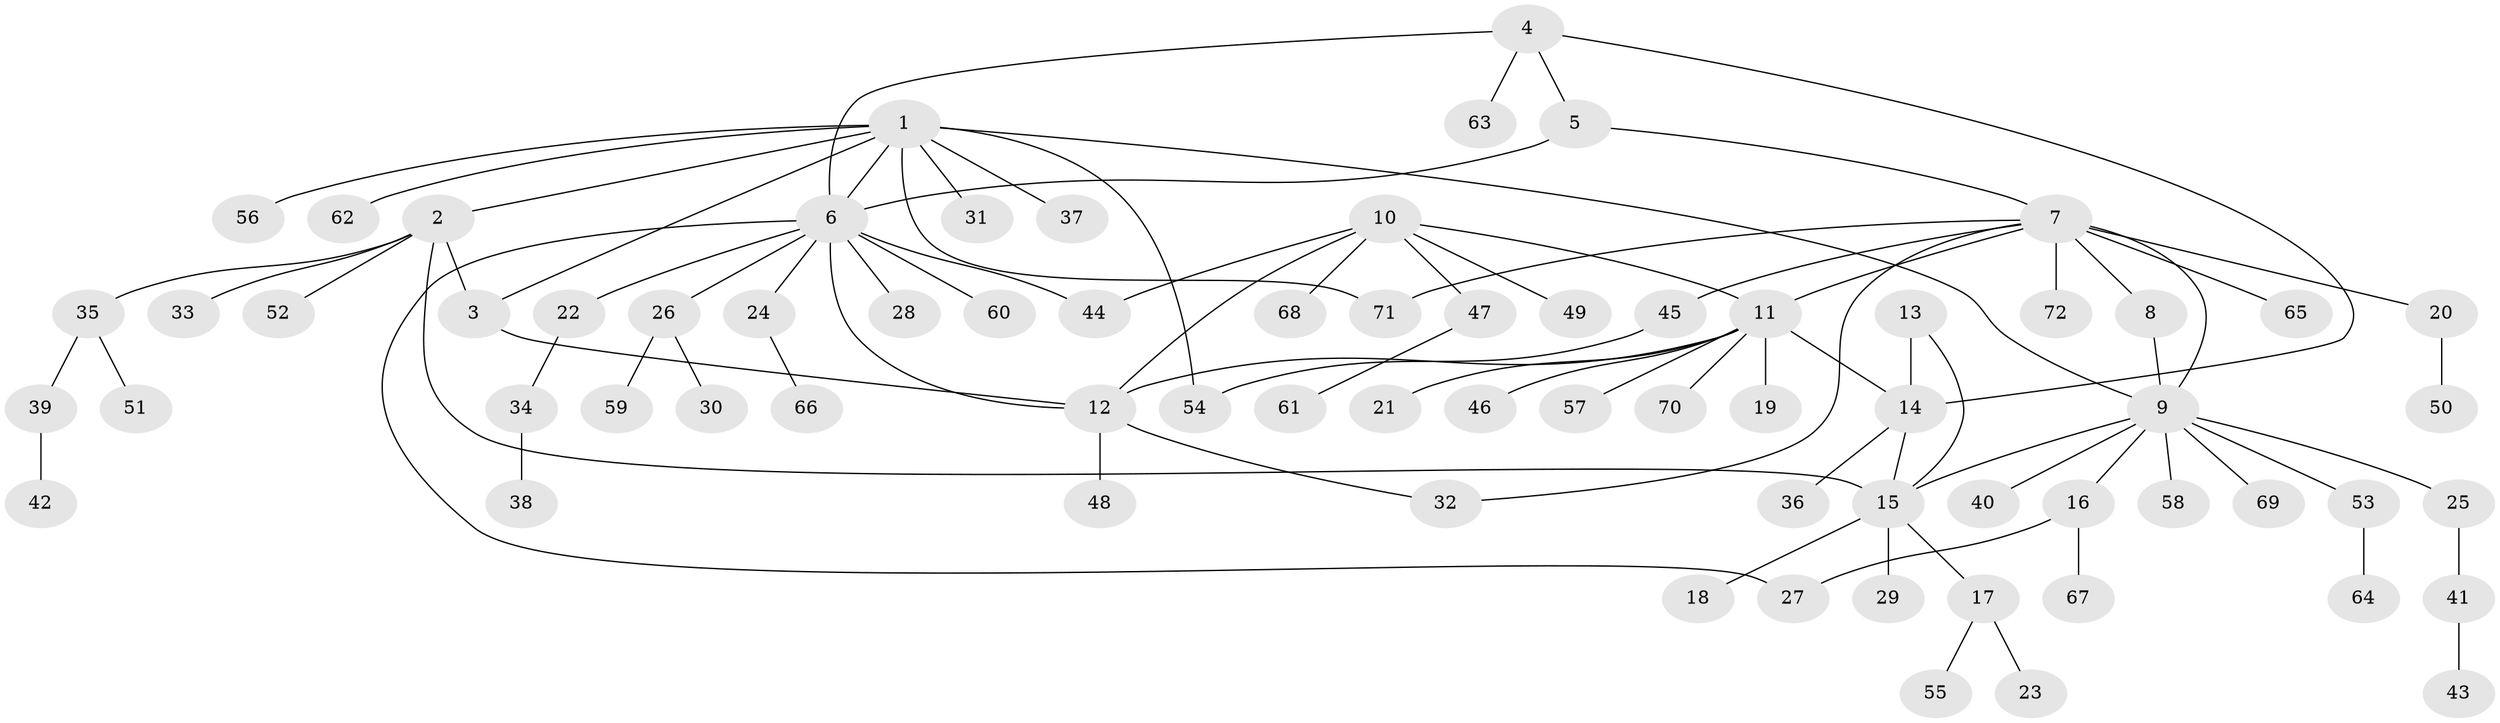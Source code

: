 // coarse degree distribution, {6: 0.09523809523809523, 5: 0.14285714285714285, 9: 0.047619047619047616, 7: 0.047619047619047616, 2: 0.047619047619047616, 3: 0.047619047619047616, 1: 0.5714285714285714}
// Generated by graph-tools (version 1.1) at 2025/19/03/04/25 18:19:51]
// undirected, 72 vertices, 87 edges
graph export_dot {
graph [start="1"]
  node [color=gray90,style=filled];
  1;
  2;
  3;
  4;
  5;
  6;
  7;
  8;
  9;
  10;
  11;
  12;
  13;
  14;
  15;
  16;
  17;
  18;
  19;
  20;
  21;
  22;
  23;
  24;
  25;
  26;
  27;
  28;
  29;
  30;
  31;
  32;
  33;
  34;
  35;
  36;
  37;
  38;
  39;
  40;
  41;
  42;
  43;
  44;
  45;
  46;
  47;
  48;
  49;
  50;
  51;
  52;
  53;
  54;
  55;
  56;
  57;
  58;
  59;
  60;
  61;
  62;
  63;
  64;
  65;
  66;
  67;
  68;
  69;
  70;
  71;
  72;
  1 -- 2;
  1 -- 3;
  1 -- 6;
  1 -- 9;
  1 -- 31;
  1 -- 37;
  1 -- 54;
  1 -- 56;
  1 -- 62;
  1 -- 71;
  2 -- 3;
  2 -- 15;
  2 -- 33;
  2 -- 35;
  2 -- 52;
  3 -- 12;
  4 -- 5;
  4 -- 6;
  4 -- 14;
  4 -- 63;
  5 -- 6;
  5 -- 7;
  6 -- 12;
  6 -- 22;
  6 -- 24;
  6 -- 26;
  6 -- 27;
  6 -- 28;
  6 -- 44;
  6 -- 60;
  7 -- 8;
  7 -- 9;
  7 -- 11;
  7 -- 20;
  7 -- 32;
  7 -- 45;
  7 -- 65;
  7 -- 71;
  7 -- 72;
  8 -- 9;
  9 -- 15;
  9 -- 16;
  9 -- 25;
  9 -- 40;
  9 -- 53;
  9 -- 58;
  9 -- 69;
  10 -- 11;
  10 -- 12;
  10 -- 44;
  10 -- 47;
  10 -- 49;
  10 -- 68;
  11 -- 12;
  11 -- 14;
  11 -- 19;
  11 -- 21;
  11 -- 46;
  11 -- 57;
  11 -- 70;
  12 -- 32;
  12 -- 48;
  13 -- 14;
  13 -- 15;
  14 -- 15;
  14 -- 36;
  15 -- 17;
  15 -- 18;
  15 -- 29;
  16 -- 27;
  16 -- 67;
  17 -- 23;
  17 -- 55;
  20 -- 50;
  22 -- 34;
  24 -- 66;
  25 -- 41;
  26 -- 30;
  26 -- 59;
  34 -- 38;
  35 -- 39;
  35 -- 51;
  39 -- 42;
  41 -- 43;
  45 -- 54;
  47 -- 61;
  53 -- 64;
}
